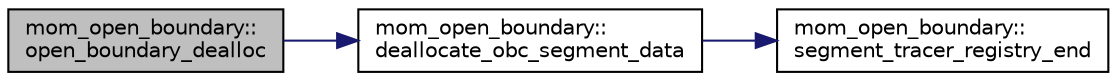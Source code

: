 digraph "mom_open_boundary::open_boundary_dealloc"
{
 // INTERACTIVE_SVG=YES
 // LATEX_PDF_SIZE
  edge [fontname="Helvetica",fontsize="10",labelfontname="Helvetica",labelfontsize="10"];
  node [fontname="Helvetica",fontsize="10",shape=record];
  rankdir="LR";
  Node1 [label="mom_open_boundary::\lopen_boundary_dealloc",height=0.2,width=0.4,color="black", fillcolor="grey75", style="filled", fontcolor="black",tooltip="Deallocate open boundary data."];
  Node1 -> Node2 [color="midnightblue",fontsize="10",style="solid",fontname="Helvetica"];
  Node2 [label="mom_open_boundary::\ldeallocate_obc_segment_data",height=0.2,width=0.4,color="black", fillcolor="white", style="filled",URL="$namespacemom__open__boundary.html#a5d71c596c3bd7d773a39f5c63d5389ac",tooltip="Deallocate segment data fields."];
  Node2 -> Node3 [color="midnightblue",fontsize="10",style="solid",fontname="Helvetica"];
  Node3 [label="mom_open_boundary::\lsegment_tracer_registry_end",height=0.2,width=0.4,color="black", fillcolor="white", style="filled",URL="$namespacemom__open__boundary.html#a71194a8dc156fea37aab6539cc124086",tooltip="Clean up the segment tracer registry."];
}

